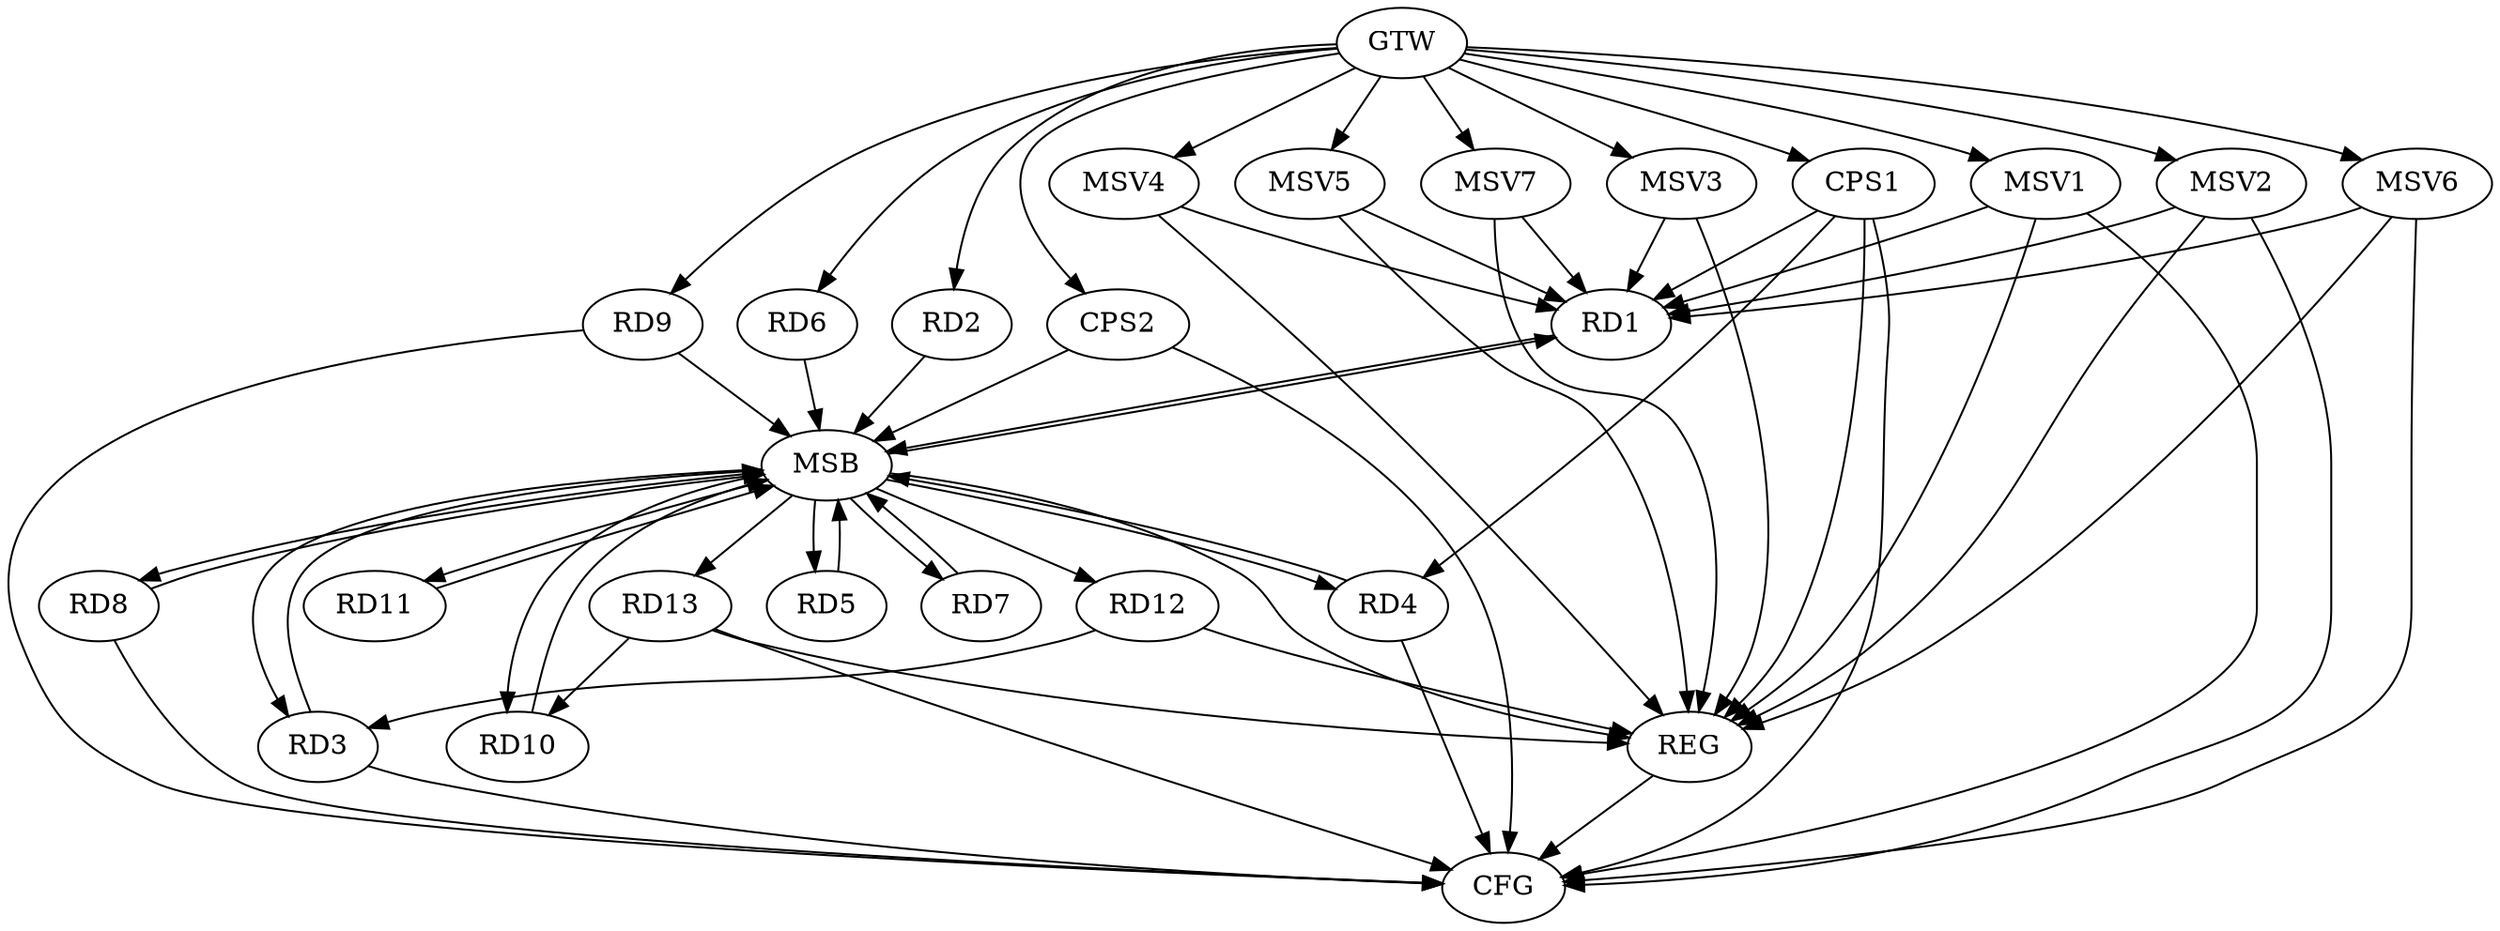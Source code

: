 strict digraph G {
  RD1 [ label="RD1" ];
  RD2 [ label="RD2" ];
  RD3 [ label="RD3" ];
  RD4 [ label="RD4" ];
  RD5 [ label="RD5" ];
  RD6 [ label="RD6" ];
  RD7 [ label="RD7" ];
  RD8 [ label="RD8" ];
  RD9 [ label="RD9" ];
  RD10 [ label="RD10" ];
  RD11 [ label="RD11" ];
  RD12 [ label="RD12" ];
  RD13 [ label="RD13" ];
  CPS1 [ label="CPS1" ];
  CPS2 [ label="CPS2" ];
  GTW [ label="GTW" ];
  REG [ label="REG" ];
  MSB [ label="MSB" ];
  CFG [ label="CFG" ];
  MSV1 [ label="MSV1" ];
  MSV2 [ label="MSV2" ];
  MSV3 [ label="MSV3" ];
  MSV4 [ label="MSV4" ];
  MSV5 [ label="MSV5" ];
  MSV6 [ label="MSV6" ];
  MSV7 [ label="MSV7" ];
  RD12 -> RD3;
  RD13 -> RD10;
  CPS1 -> RD1;
  CPS1 -> RD4;
  GTW -> RD2;
  GTW -> RD6;
  GTW -> RD9;
  GTW -> CPS1;
  GTW -> CPS2;
  RD12 -> REG;
  RD13 -> REG;
  CPS1 -> REG;
  RD1 -> MSB;
  MSB -> REG;
  RD2 -> MSB;
  MSB -> RD11;
  MSB -> RD12;
  RD3 -> MSB;
  MSB -> RD1;
  RD4 -> MSB;
  RD5 -> MSB;
  RD6 -> MSB;
  MSB -> RD7;
  MSB -> RD10;
  RD7 -> MSB;
  RD8 -> MSB;
  RD9 -> MSB;
  MSB -> RD3;
  MSB -> RD5;
  RD10 -> MSB;
  MSB -> RD13;
  RD11 -> MSB;
  MSB -> RD4;
  CPS2 -> MSB;
  MSB -> RD8;
  RD3 -> CFG;
  RD4 -> CFG;
  CPS2 -> CFG;
  CPS1 -> CFG;
  RD13 -> CFG;
  RD8 -> CFG;
  RD9 -> CFG;
  REG -> CFG;
  MSV1 -> RD1;
  MSV2 -> RD1;
  GTW -> MSV1;
  MSV1 -> REG;
  MSV1 -> CFG;
  GTW -> MSV2;
  MSV2 -> REG;
  MSV2 -> CFG;
  MSV3 -> RD1;
  MSV4 -> RD1;
  GTW -> MSV3;
  MSV3 -> REG;
  GTW -> MSV4;
  MSV4 -> REG;
  MSV5 -> RD1;
  GTW -> MSV5;
  MSV5 -> REG;
  MSV6 -> RD1;
  MSV7 -> RD1;
  GTW -> MSV6;
  MSV6 -> REG;
  MSV6 -> CFG;
  GTW -> MSV7;
  MSV7 -> REG;
}
